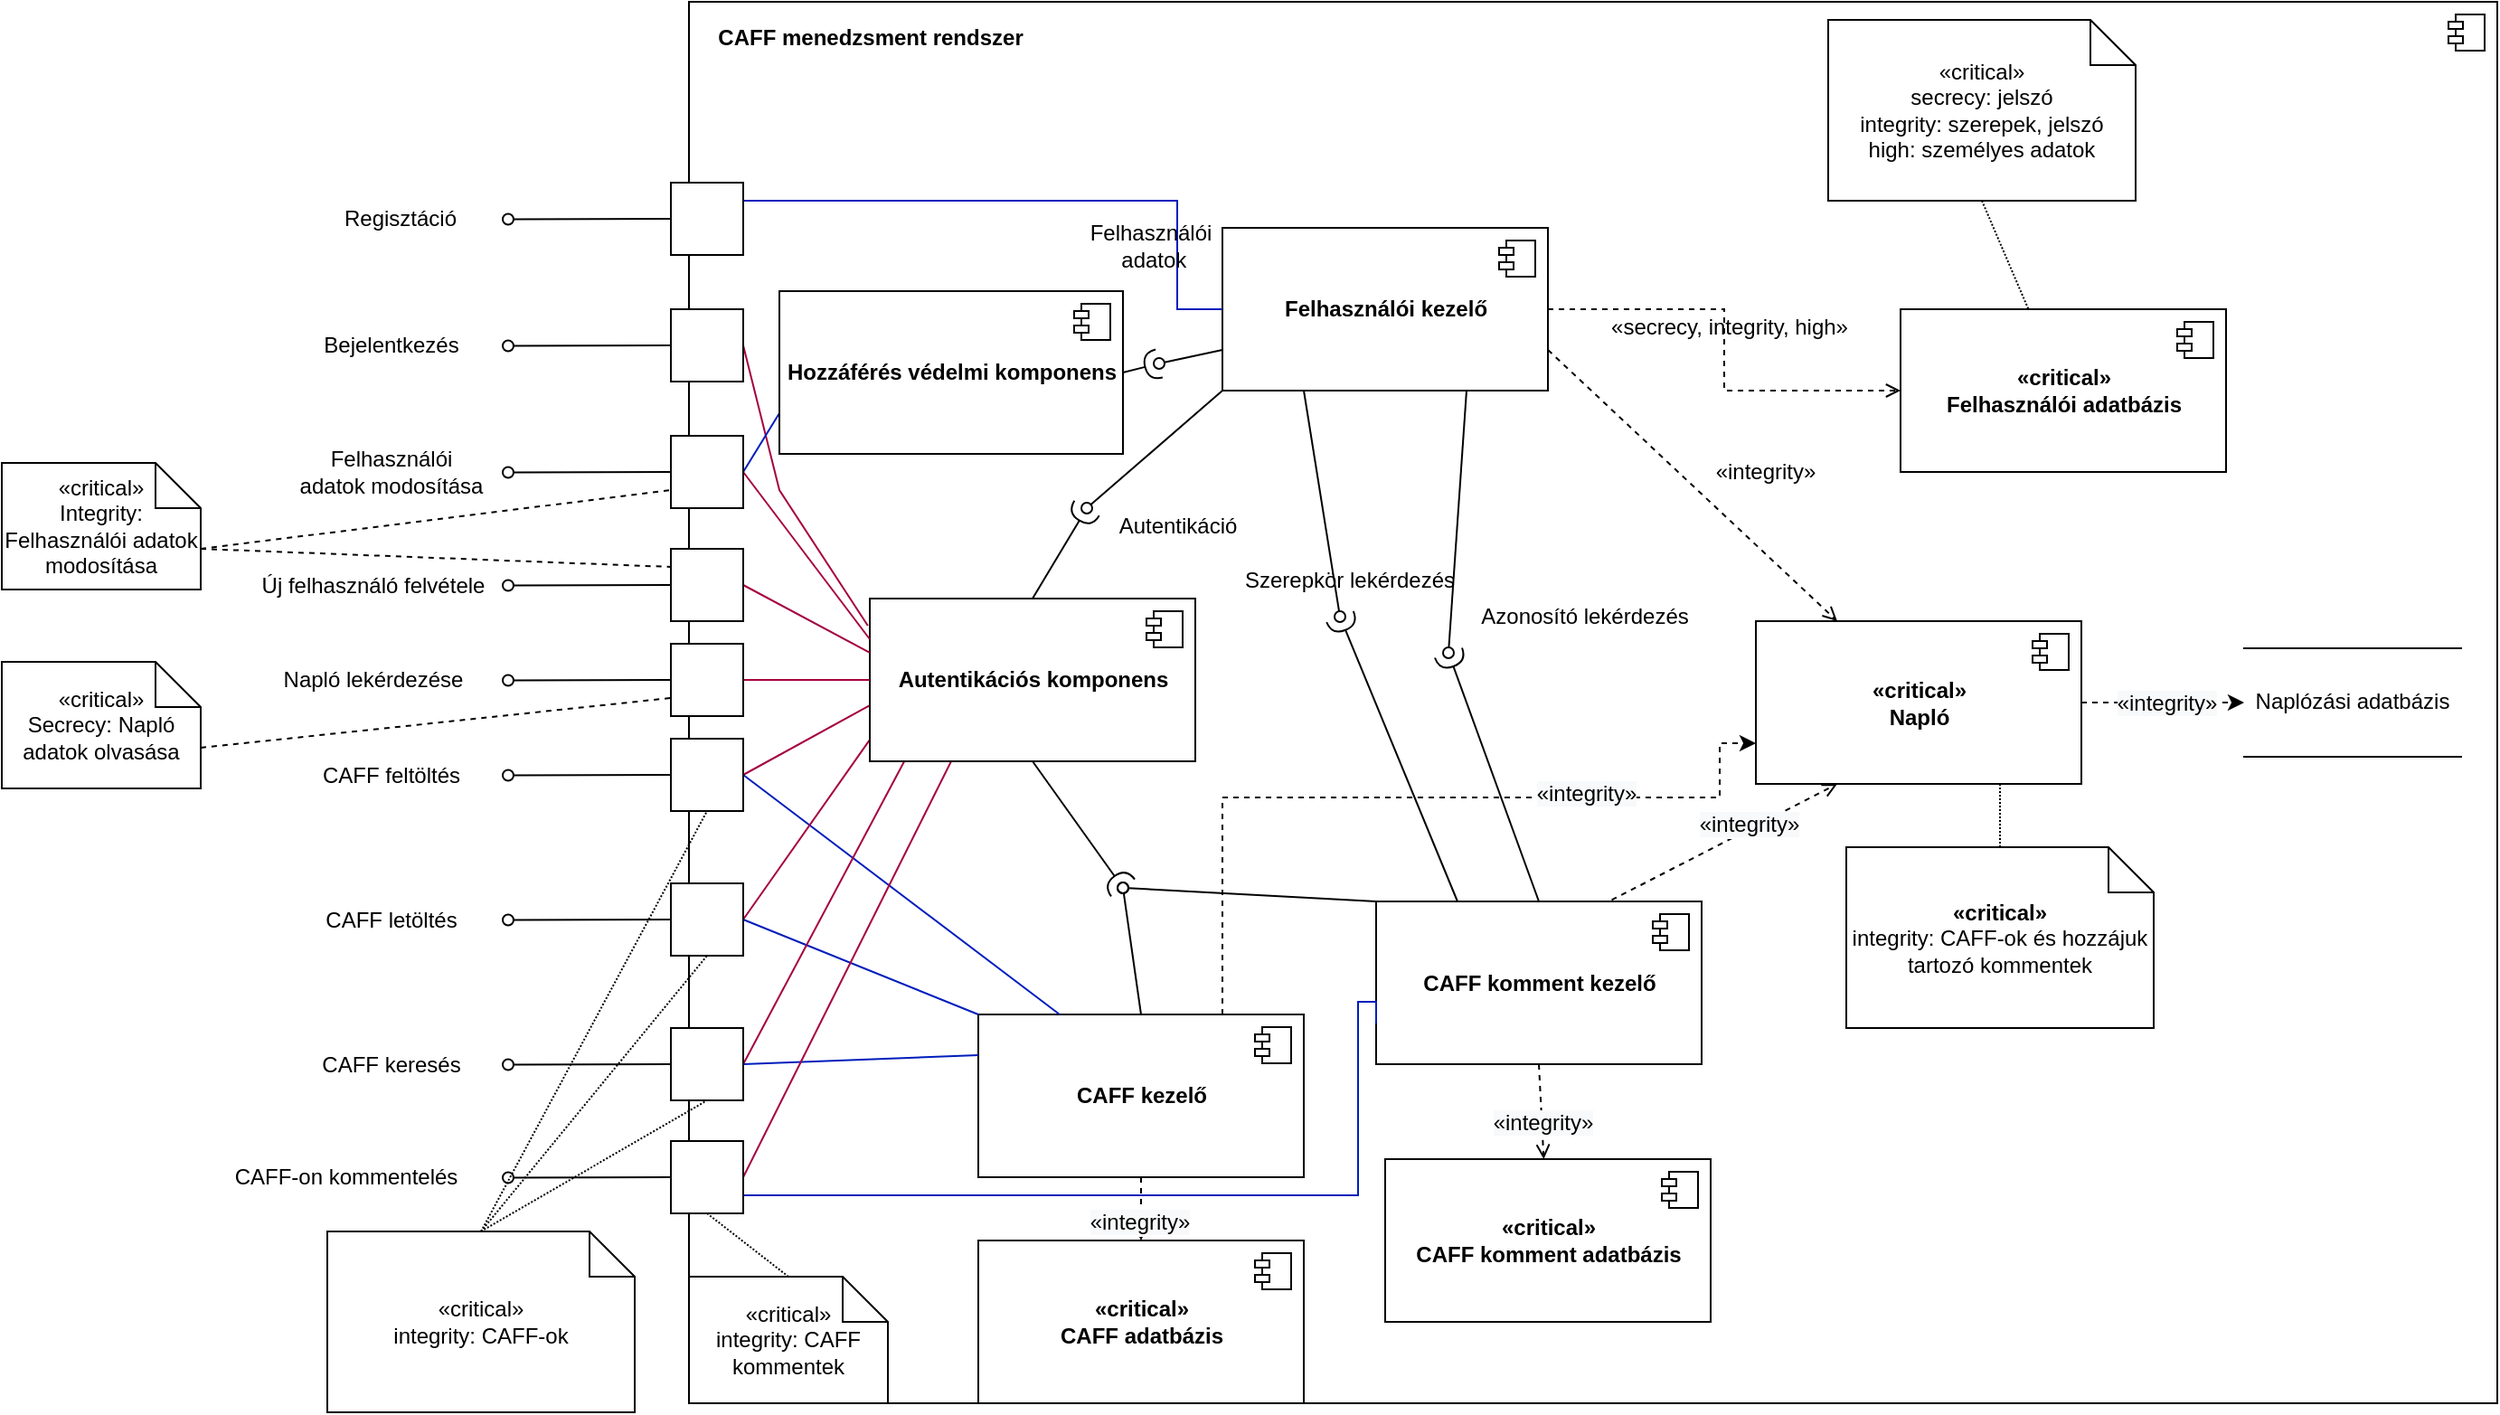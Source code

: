 <mxfile version="15.4.0" type="device"><diagram id="pZsBLCLocK1X_sweAYKc" name="Page-1"><mxGraphModel dx="2521" dy="967" grid="1" gridSize="10" guides="1" tooltips="1" connect="1" arrows="1" fold="1" page="1" pageScale="1" pageWidth="850" pageHeight="1100" math="0" shadow="0"><root><mxCell id="0"/><mxCell id="1" parent="0"/><mxCell id="NrTcaysrjlNpQXRKOURs-41" value="" style="html=1;dropTarget=0;" parent="1" vertex="1"><mxGeometry x="40" y="20" width="1000" height="775" as="geometry"/></mxCell><mxCell id="NrTcaysrjlNpQXRKOURs-42" value="" style="shape=module;jettyWidth=8;jettyHeight=4;" parent="NrTcaysrjlNpQXRKOURs-41" vertex="1"><mxGeometry x="1" width="20" height="20" relative="1" as="geometry"><mxPoint x="-27" y="7" as="offset"/></mxGeometry></mxCell><mxCell id="NrTcaysrjlNpQXRKOURs-6" style="edgeStyle=orthogonalEdgeStyle;rounded=0;orthogonalLoop=1;jettySize=auto;html=1;exitX=1;exitY=0.5;exitDx=0;exitDy=0;entryX=0;entryY=0.5;entryDx=0;entryDy=0;dashed=1;endArrow=open;endFill=0;" parent="1" source="NrTcaysrjlNpQXRKOURs-2" target="NrTcaysrjlNpQXRKOURs-4" edge="1"><mxGeometry relative="1" as="geometry"/></mxCell><mxCell id="NrTcaysrjlNpQXRKOURs-26" style="edgeStyle=none;rounded=0;orthogonalLoop=1;jettySize=auto;html=1;exitX=0.25;exitY=1;exitDx=0;exitDy=0;endArrow=oval;endFill=0;" parent="1" source="NrTcaysrjlNpQXRKOURs-2" edge="1"><mxGeometry relative="1" as="geometry"><mxPoint x="400" y="360" as="targetPoint"/></mxGeometry></mxCell><mxCell id="NrTcaysrjlNpQXRKOURs-40" style="rounded=0;orthogonalLoop=1;jettySize=auto;html=1;exitX=1;exitY=0.75;exitDx=0;exitDy=0;entryX=0.25;entryY=0;entryDx=0;entryDy=0;dashed=1;endArrow=open;endFill=0;" parent="1" source="NrTcaysrjlNpQXRKOURs-2" target="NrTcaysrjlNpQXRKOURs-36" edge="1"><mxGeometry relative="1" as="geometry"/></mxCell><mxCell id="Tk2D0aVjeAtsfoE6kwWy-13" style="edgeStyle=none;rounded=0;orthogonalLoop=1;jettySize=auto;html=1;exitX=0;exitY=1;exitDx=0;exitDy=0;endArrow=oval;endFill=0;strokeWidth=1;" parent="1" source="NrTcaysrjlNpQXRKOURs-2" edge="1"><mxGeometry relative="1" as="geometry"><mxPoint x="260" y="300" as="targetPoint"/></mxGeometry></mxCell><mxCell id="NrTcaysrjlNpQXRKOURs-2" value="Felhasználói kezelő" style="html=1;dropTarget=0;fontStyle=1" parent="1" vertex="1"><mxGeometry x="335" y="145" width="180" height="90" as="geometry"/></mxCell><mxCell id="NrTcaysrjlNpQXRKOURs-3" value="" style="shape=module;jettyWidth=8;jettyHeight=4;" parent="NrTcaysrjlNpQXRKOURs-2" vertex="1"><mxGeometry x="1" width="20" height="20" relative="1" as="geometry"><mxPoint x="-27" y="7" as="offset"/></mxGeometry></mxCell><mxCell id="NrTcaysrjlNpQXRKOURs-4" value="«critical»&lt;br&gt;Felhasználói&amp;nbsp;adatbázis" style="html=1;dropTarget=0;fontStyle=1" parent="1" vertex="1"><mxGeometry x="710" y="190" width="180" height="90" as="geometry"/></mxCell><mxCell id="NrTcaysrjlNpQXRKOURs-5" value="" style="shape=module;jettyWidth=8;jettyHeight=4;" parent="NrTcaysrjlNpQXRKOURs-4" vertex="1"><mxGeometry x="1" width="20" height="20" relative="1" as="geometry"><mxPoint x="-27" y="7" as="offset"/></mxGeometry></mxCell><mxCell id="NrTcaysrjlNpQXRKOURs-19" style="edgeStyle=none;rounded=0;orthogonalLoop=1;jettySize=auto;html=1;exitX=0.5;exitY=1;exitDx=0;exitDy=0;entryX=0.5;entryY=0;entryDx=0;entryDy=0;dashed=1;endArrow=open;endFill=0;" parent="1" source="NrTcaysrjlNpQXRKOURs-10" target="NrTcaysrjlNpQXRKOURs-14" edge="1"><mxGeometry relative="1" as="geometry"/></mxCell><mxCell id="NrTcaysrjlNpQXRKOURs-90" value="&lt;span style=&quot;font-size: 12px ; background-color: rgb(248 , 249 , 250)&quot;&gt;«integrity»&lt;/span&gt;" style="edgeLabel;html=1;align=center;verticalAlign=middle;resizable=0;points=[];" parent="NrTcaysrjlNpQXRKOURs-19" vertex="1" connectable="0"><mxGeometry x="0.429" y="-1" relative="1" as="geometry"><mxPoint as="offset"/></mxGeometry></mxCell><mxCell id="Tk2D0aVjeAtsfoE6kwWy-15" style="edgeStyle=none;rounded=0;orthogonalLoop=1;jettySize=auto;html=1;exitX=0.5;exitY=0;exitDx=0;exitDy=0;endArrow=oval;endFill=0;strokeColor=#000000;strokeWidth=1;" parent="1" source="NrTcaysrjlNpQXRKOURs-10" edge="1"><mxGeometry relative="1" as="geometry"><mxPoint x="280" y="510" as="targetPoint"/></mxGeometry></mxCell><mxCell id="fxlTzHe0JrftVzN2jsVS-10" style="edgeStyle=orthogonalEdgeStyle;rounded=0;orthogonalLoop=1;jettySize=auto;html=1;exitX=0.75;exitY=0;exitDx=0;exitDy=0;entryX=0;entryY=0.75;entryDx=0;entryDy=0;endArrow=classic;endFill=1;dashed=1;" edge="1" parent="1" source="NrTcaysrjlNpQXRKOURs-10" target="NrTcaysrjlNpQXRKOURs-36"><mxGeometry relative="1" as="geometry"><Array as="points"><mxPoint x="335" y="460"/><mxPoint x="610" y="460"/><mxPoint x="610" y="430"/></Array></mxGeometry></mxCell><mxCell id="fxlTzHe0JrftVzN2jsVS-11" value="&lt;span style=&quot;font-size: 12px ; background-color: rgb(248 , 249 , 250)&quot;&gt;«integrity»&lt;/span&gt;" style="edgeLabel;html=1;align=center;verticalAlign=middle;resizable=0;points=[];" vertex="1" connectable="0" parent="fxlTzHe0JrftVzN2jsVS-10"><mxGeometry x="0.443" y="2" relative="1" as="geometry"><mxPoint as="offset"/></mxGeometry></mxCell><mxCell id="NrTcaysrjlNpQXRKOURs-10" value="CAFF kezelő" style="html=1;dropTarget=0;fontStyle=1" parent="1" vertex="1"><mxGeometry x="200" y="580" width="180" height="90" as="geometry"/></mxCell><mxCell id="NrTcaysrjlNpQXRKOURs-11" value="" style="shape=module;jettyWidth=8;jettyHeight=4;" parent="NrTcaysrjlNpQXRKOURs-10" vertex="1"><mxGeometry x="1" width="20" height="20" relative="1" as="geometry"><mxPoint x="-27" y="7" as="offset"/></mxGeometry></mxCell><mxCell id="NrTcaysrjlNpQXRKOURs-18" style="edgeStyle=none;rounded=0;orthogonalLoop=1;jettySize=auto;html=1;exitX=0.5;exitY=1;exitDx=0;exitDy=0;dashed=1;endArrow=open;endFill=0;" parent="1" source="NrTcaysrjlNpQXRKOURs-12" target="NrTcaysrjlNpQXRKOURs-16" edge="1"><mxGeometry relative="1" as="geometry"/></mxCell><mxCell id="NrTcaysrjlNpQXRKOURs-89" value="&lt;span style=&quot;font-size: 12px ; background-color: rgb(248 , 249 , 250)&quot;&gt;«integrity»&lt;/span&gt;" style="edgeLabel;html=1;align=center;verticalAlign=middle;resizable=0;points=[];" parent="NrTcaysrjlNpQXRKOURs-18" vertex="1" connectable="0"><mxGeometry x="0.376" y="2" relative="1" as="geometry"><mxPoint x="-2" y="-4" as="offset"/></mxGeometry></mxCell><mxCell id="NrTcaysrjlNpQXRKOURs-31" style="edgeStyle=none;rounded=0;orthogonalLoop=1;jettySize=auto;html=1;exitX=0.25;exitY=0;exitDx=0;exitDy=0;endArrow=halfCircle;endFill=0;" parent="1" source="NrTcaysrjlNpQXRKOURs-12" edge="1"><mxGeometry relative="1" as="geometry"><mxPoint x="400" y="360" as="targetPoint"/></mxGeometry></mxCell><mxCell id="NrTcaysrjlNpQXRKOURs-35" style="edgeStyle=none;rounded=0;orthogonalLoop=1;jettySize=auto;html=1;exitX=0.5;exitY=0;exitDx=0;exitDy=0;endArrow=halfCircle;endFill=0;" parent="1" source="NrTcaysrjlNpQXRKOURs-12" edge="1"><mxGeometry relative="1" as="geometry"><mxPoint x="460.0" y="380" as="targetPoint"/></mxGeometry></mxCell><mxCell id="NrTcaysrjlNpQXRKOURs-38" style="edgeStyle=none;rounded=0;orthogonalLoop=1;jettySize=auto;html=1;exitX=0.694;exitY=0.022;exitDx=0;exitDy=0;entryX=0.25;entryY=1;entryDx=0;entryDy=0;dashed=1;endArrow=open;endFill=0;exitPerimeter=0;" parent="1" source="NrTcaysrjlNpQXRKOURs-12" target="NrTcaysrjlNpQXRKOURs-36" edge="1"><mxGeometry relative="1" as="geometry"/></mxCell><mxCell id="NrTcaysrjlNpQXRKOURs-88" value="&lt;span style=&quot;font-size: 12px ; background-color: rgb(248 , 249 , 250)&quot;&gt;«integrity»&lt;/span&gt;" style="edgeLabel;html=1;align=center;verticalAlign=middle;resizable=0;points=[];" parent="NrTcaysrjlNpQXRKOURs-38" vertex="1" connectable="0"><mxGeometry x="0.267" y="3" relative="1" as="geometry"><mxPoint as="offset"/></mxGeometry></mxCell><mxCell id="Tk2D0aVjeAtsfoE6kwWy-16" style="edgeStyle=none;rounded=0;orthogonalLoop=1;jettySize=auto;html=1;exitX=0;exitY=0;exitDx=0;exitDy=0;endArrow=oval;endFill=0;strokeColor=#000000;strokeWidth=1;" parent="1" source="NrTcaysrjlNpQXRKOURs-12" edge="1"><mxGeometry relative="1" as="geometry"><mxPoint x="280" y="510" as="targetPoint"/></mxGeometry></mxCell><mxCell id="NrTcaysrjlNpQXRKOURs-12" value="CAFF komment kezelő" style="html=1;dropTarget=0;fontStyle=1" parent="1" vertex="1"><mxGeometry x="420" y="517.5" width="180" height="90" as="geometry"/></mxCell><mxCell id="NrTcaysrjlNpQXRKOURs-13" value="" style="shape=module;jettyWidth=8;jettyHeight=4;" parent="NrTcaysrjlNpQXRKOURs-12" vertex="1"><mxGeometry x="1" width="20" height="20" relative="1" as="geometry"><mxPoint x="-27" y="7" as="offset"/></mxGeometry></mxCell><mxCell id="NrTcaysrjlNpQXRKOURs-14" value="«critical»&lt;br&gt;CAFF adatbázis" style="html=1;dropTarget=0;fontStyle=1" parent="1" vertex="1"><mxGeometry x="200" y="705" width="180" height="90" as="geometry"/></mxCell><mxCell id="NrTcaysrjlNpQXRKOURs-15" value="" style="shape=module;jettyWidth=8;jettyHeight=4;" parent="NrTcaysrjlNpQXRKOURs-14" vertex="1"><mxGeometry x="1" width="20" height="20" relative="1" as="geometry"><mxPoint x="-27" y="7" as="offset"/></mxGeometry></mxCell><mxCell id="NrTcaysrjlNpQXRKOURs-16" value="«critical»&lt;br&gt;CAFF komment adatbázis" style="html=1;dropTarget=0;fontStyle=1" parent="1" vertex="1"><mxGeometry x="425" y="660" width="180" height="90" as="geometry"/></mxCell><mxCell id="NrTcaysrjlNpQXRKOURs-17" value="" style="shape=module;jettyWidth=8;jettyHeight=4;" parent="NrTcaysrjlNpQXRKOURs-16" vertex="1"><mxGeometry x="1" width="20" height="20" relative="1" as="geometry"><mxPoint x="-27" y="7" as="offset"/></mxGeometry></mxCell><mxCell id="NrTcaysrjlNpQXRKOURs-20" value="" style="rounded=0;orthogonalLoop=1;jettySize=auto;html=1;endArrow=oval;endFill=0;sketch=0;sourcePerimeterSpacing=0;targetPerimeterSpacing=0;exitX=0.75;exitY=1;exitDx=0;exitDy=0;" parent="1" source="NrTcaysrjlNpQXRKOURs-2" edge="1"><mxGeometry relative="1" as="geometry"><mxPoint x="400" y="515" as="sourcePoint"/><mxPoint x="460" y="380" as="targetPoint"/></mxGeometry></mxCell><mxCell id="NrTcaysrjlNpQXRKOURs-25" value="Azonosító lekérdezés" style="text;html=1;align=center;verticalAlign=middle;resizable=0;points=[];autosize=1;strokeColor=none;fillColor=none;" parent="1" vertex="1"><mxGeometry x="470" y="350" width="130" height="20" as="geometry"/></mxCell><mxCell id="NrTcaysrjlNpQXRKOURs-32" value="Szerepkör lekérdezés" style="text;html=1;align=center;verticalAlign=middle;resizable=0;points=[];autosize=1;strokeColor=none;fillColor=none;" parent="1" vertex="1"><mxGeometry x="340" y="330" width="130" height="20" as="geometry"/></mxCell><mxCell id="4KJ4XIJWNhcKA3wz_Uq_-1" style="edgeStyle=none;rounded=0;orthogonalLoop=1;jettySize=auto;html=1;exitX=1;exitY=0.5;exitDx=0;exitDy=0;dashed=1;" parent="1" source="NrTcaysrjlNpQXRKOURs-36" target="4KJ4XIJWNhcKA3wz_Uq_-2" edge="1"><mxGeometry relative="1" as="geometry"><mxPoint x="940" y="404.667" as="targetPoint"/></mxGeometry></mxCell><mxCell id="4KJ4XIJWNhcKA3wz_Uq_-4" value="&lt;span style=&quot;font-size: 12px ; background-color: rgb(248 , 249 , 250)&quot;&gt;«integrity»&lt;/span&gt;" style="edgeLabel;html=1;align=center;verticalAlign=middle;resizable=0;points=[];" parent="4KJ4XIJWNhcKA3wz_Uq_-1" vertex="1" connectable="0"><mxGeometry x="0.375" y="-3" relative="1" as="geometry"><mxPoint x="-15" y="-3" as="offset"/></mxGeometry></mxCell><mxCell id="NrTcaysrjlNpQXRKOURs-36" value="«critical»&lt;br&gt;Napló" style="html=1;dropTarget=0;fontStyle=1" parent="1" vertex="1"><mxGeometry x="630" y="362.5" width="180" height="90" as="geometry"/></mxCell><mxCell id="NrTcaysrjlNpQXRKOURs-37" value="" style="shape=module;jettyWidth=8;jettyHeight=4;" parent="NrTcaysrjlNpQXRKOURs-36" vertex="1"><mxGeometry x="1" width="20" height="20" relative="1" as="geometry"><mxPoint x="-27" y="7" as="offset"/></mxGeometry></mxCell><mxCell id="NrTcaysrjlNpQXRKOURs-43" value="&lt;b&gt;CAFF menedzsment rendszer&lt;/b&gt;" style="text;html=1;align=center;verticalAlign=middle;resizable=0;points=[];autosize=1;strokeColor=none;fillColor=none;" parent="1" vertex="1"><mxGeometry x="50" y="30" width="180" height="20" as="geometry"/></mxCell><mxCell id="NrTcaysrjlNpQXRKOURs-49" style="edgeStyle=none;rounded=0;orthogonalLoop=1;jettySize=auto;html=1;exitX=0;exitY=0.5;exitDx=0;exitDy=0;endArrow=oval;endFill=0;" parent="1" source="NrTcaysrjlNpQXRKOURs-46" edge="1"><mxGeometry relative="1" as="geometry"><mxPoint x="-60" y="140.235" as="targetPoint"/></mxGeometry></mxCell><mxCell id="NrTcaysrjlNpQXRKOURs-70" style="edgeStyle=orthogonalEdgeStyle;rounded=0;orthogonalLoop=1;jettySize=auto;html=1;exitX=1;exitY=0.5;exitDx=0;exitDy=0;entryX=0;entryY=0.5;entryDx=0;entryDy=0;endArrow=none;endFill=0;fillColor=#0050ef;strokeColor=#001DBC;" parent="1" source="NrTcaysrjlNpQXRKOURs-46" target="NrTcaysrjlNpQXRKOURs-2" edge="1"><mxGeometry relative="1" as="geometry"><Array as="points"><mxPoint x="70" y="130"/><mxPoint x="310" y="130"/><mxPoint x="310" y="190"/></Array></mxGeometry></mxCell><mxCell id="NrTcaysrjlNpQXRKOURs-46" value="" style="whiteSpace=wrap;html=1;aspect=fixed;" parent="1" vertex="1"><mxGeometry x="30" y="120" width="40" height="40" as="geometry"/></mxCell><mxCell id="NrTcaysrjlNpQXRKOURs-50" style="edgeStyle=none;rounded=0;orthogonalLoop=1;jettySize=auto;html=1;exitX=0;exitY=0.5;exitDx=0;exitDy=0;endArrow=oval;endFill=0;" parent="1" source="NrTcaysrjlNpQXRKOURs-51" edge="1"><mxGeometry relative="1" as="geometry"><mxPoint x="-60" y="210.235" as="targetPoint"/></mxGeometry></mxCell><mxCell id="Tk2D0aVjeAtsfoE6kwWy-4" style="edgeStyle=none;rounded=0;orthogonalLoop=1;jettySize=auto;html=1;exitX=1;exitY=0.5;exitDx=0;exitDy=0;entryX=-0.006;entryY=0.167;entryDx=0;entryDy=0;endArrow=none;endFill=0;fillColor=#d80073;strokeColor=#A50040;strokeWidth=1;entryPerimeter=0;" parent="1" source="NrTcaysrjlNpQXRKOURs-51" target="Tk2D0aVjeAtsfoE6kwWy-1" edge="1"><mxGeometry relative="1" as="geometry"><Array as="points"><mxPoint x="90" y="290"/></Array></mxGeometry></mxCell><mxCell id="NrTcaysrjlNpQXRKOURs-51" value="" style="whiteSpace=wrap;html=1;aspect=fixed;" parent="1" vertex="1"><mxGeometry x="30" y="190" width="40" height="40" as="geometry"/></mxCell><mxCell id="NrTcaysrjlNpQXRKOURs-52" style="edgeStyle=none;rounded=0;orthogonalLoop=1;jettySize=auto;html=1;exitX=0;exitY=0.5;exitDx=0;exitDy=0;endArrow=oval;endFill=0;" parent="1" source="NrTcaysrjlNpQXRKOURs-53" edge="1"><mxGeometry relative="1" as="geometry"><mxPoint x="-60" y="447.735" as="targetPoint"/></mxGeometry></mxCell><mxCell id="Tk2D0aVjeAtsfoE6kwWy-6" style="edgeStyle=none;rounded=0;orthogonalLoop=1;jettySize=auto;html=1;exitX=1;exitY=0.5;exitDx=0;exitDy=0;entryX=0;entryY=0.656;entryDx=0;entryDy=0;entryPerimeter=0;endArrow=none;endFill=0;fillColor=#d80073;strokeColor=#A50040;strokeWidth=1;" parent="1" source="NrTcaysrjlNpQXRKOURs-53" target="Tk2D0aVjeAtsfoE6kwWy-1" edge="1"><mxGeometry relative="1" as="geometry"/></mxCell><mxCell id="Tk2D0aVjeAtsfoE6kwWy-18" style="edgeStyle=none;rounded=0;orthogonalLoop=1;jettySize=auto;html=1;exitX=1;exitY=0.5;exitDx=0;exitDy=0;entryX=0.25;entryY=0;entryDx=0;entryDy=0;endArrow=none;endFill=0;strokeColor=#001DBC;strokeWidth=1;fillColor=#0050ef;" parent="1" source="NrTcaysrjlNpQXRKOURs-53" target="NrTcaysrjlNpQXRKOURs-10" edge="1"><mxGeometry relative="1" as="geometry"/></mxCell><mxCell id="NrTcaysrjlNpQXRKOURs-53" value="" style="whiteSpace=wrap;html=1;aspect=fixed;" parent="1" vertex="1"><mxGeometry x="30" y="427.5" width="40" height="40" as="geometry"/></mxCell><mxCell id="NrTcaysrjlNpQXRKOURs-54" style="edgeStyle=none;rounded=0;orthogonalLoop=1;jettySize=auto;html=1;exitX=0;exitY=0.5;exitDx=0;exitDy=0;endArrow=oval;endFill=0;" parent="1" source="NrTcaysrjlNpQXRKOURs-55" edge="1"><mxGeometry relative="1" as="geometry"><mxPoint x="-60" y="527.735" as="targetPoint"/></mxGeometry></mxCell><mxCell id="Tk2D0aVjeAtsfoE6kwWy-7" style="edgeStyle=none;rounded=0;orthogonalLoop=1;jettySize=auto;html=1;exitX=1;exitY=0.5;exitDx=0;exitDy=0;entryX=0;entryY=0.867;entryDx=0;entryDy=0;entryPerimeter=0;endArrow=none;endFill=0;fillColor=#d80073;strokeColor=#A50040;strokeWidth=1;" parent="1" source="NrTcaysrjlNpQXRKOURs-55" target="Tk2D0aVjeAtsfoE6kwWy-1" edge="1"><mxGeometry relative="1" as="geometry"/></mxCell><mxCell id="Tk2D0aVjeAtsfoE6kwWy-19" style="edgeStyle=none;rounded=0;orthogonalLoop=1;jettySize=auto;html=1;exitX=1;exitY=0.5;exitDx=0;exitDy=0;entryX=0;entryY=0;entryDx=0;entryDy=0;endArrow=none;endFill=0;strokeColor=#001DBC;strokeWidth=1;fillColor=#0050ef;" parent="1" source="NrTcaysrjlNpQXRKOURs-55" target="NrTcaysrjlNpQXRKOURs-10" edge="1"><mxGeometry relative="1" as="geometry"/></mxCell><mxCell id="NrTcaysrjlNpQXRKOURs-55" value="" style="whiteSpace=wrap;html=1;aspect=fixed;" parent="1" vertex="1"><mxGeometry x="30" y="507.5" width="40" height="40" as="geometry"/></mxCell><mxCell id="NrTcaysrjlNpQXRKOURs-56" style="edgeStyle=none;rounded=0;orthogonalLoop=1;jettySize=auto;html=1;exitX=0;exitY=0.5;exitDx=0;exitDy=0;endArrow=oval;endFill=0;" parent="1" source="NrTcaysrjlNpQXRKOURs-57" edge="1"><mxGeometry relative="1" as="geometry"><mxPoint x="-60" y="607.735" as="targetPoint"/></mxGeometry></mxCell><mxCell id="Tk2D0aVjeAtsfoE6kwWy-8" style="edgeStyle=none;rounded=0;orthogonalLoop=1;jettySize=auto;html=1;exitX=1;exitY=0.5;exitDx=0;exitDy=0;entryX=0.106;entryY=1;entryDx=0;entryDy=0;entryPerimeter=0;endArrow=none;endFill=0;fillColor=#d80073;strokeColor=#A50040;strokeWidth=1;" parent="1" source="NrTcaysrjlNpQXRKOURs-57" target="Tk2D0aVjeAtsfoE6kwWy-1" edge="1"><mxGeometry relative="1" as="geometry"/></mxCell><mxCell id="Tk2D0aVjeAtsfoE6kwWy-20" style="edgeStyle=none;rounded=0;orthogonalLoop=1;jettySize=auto;html=1;exitX=1;exitY=0.5;exitDx=0;exitDy=0;entryX=0;entryY=0.25;entryDx=0;entryDy=0;endArrow=none;endFill=0;strokeColor=#001DBC;strokeWidth=1;fillColor=#0050ef;" parent="1" source="NrTcaysrjlNpQXRKOURs-57" target="NrTcaysrjlNpQXRKOURs-10" edge="1"><mxGeometry relative="1" as="geometry"/></mxCell><mxCell id="NrTcaysrjlNpQXRKOURs-57" value="" style="whiteSpace=wrap;html=1;aspect=fixed;" parent="1" vertex="1"><mxGeometry x="30" y="587.5" width="40" height="40" as="geometry"/></mxCell><mxCell id="NrTcaysrjlNpQXRKOURs-58" style="edgeStyle=none;rounded=0;orthogonalLoop=1;jettySize=auto;html=1;exitX=0;exitY=0.5;exitDx=0;exitDy=0;endArrow=oval;endFill=0;" parent="1" source="NrTcaysrjlNpQXRKOURs-59" edge="1"><mxGeometry relative="1" as="geometry"><mxPoint x="-60" y="670.235" as="targetPoint"/></mxGeometry></mxCell><mxCell id="Tk2D0aVjeAtsfoE6kwWy-9" style="edgeStyle=none;rounded=0;orthogonalLoop=1;jettySize=auto;html=1;exitX=1;exitY=0.5;exitDx=0;exitDy=0;entryX=0.25;entryY=1;entryDx=0;entryDy=0;endArrow=none;endFill=0;fillColor=#d80073;strokeColor=#A50040;strokeWidth=1;" parent="1" source="NrTcaysrjlNpQXRKOURs-59" target="Tk2D0aVjeAtsfoE6kwWy-1" edge="1"><mxGeometry relative="1" as="geometry"/></mxCell><mxCell id="fxlTzHe0JrftVzN2jsVS-9" style="edgeStyle=orthogonalEdgeStyle;rounded=0;orthogonalLoop=1;jettySize=auto;html=1;exitX=1;exitY=0.75;exitDx=0;exitDy=0;entryX=0;entryY=0.75;entryDx=0;entryDy=0;endArrow=none;endFill=0;fillColor=#0050ef;strokeColor=#001DBC;" edge="1" parent="1" source="NrTcaysrjlNpQXRKOURs-59" target="NrTcaysrjlNpQXRKOURs-12"><mxGeometry relative="1" as="geometry"><Array as="points"><mxPoint x="410" y="680"/><mxPoint x="410" y="573"/></Array></mxGeometry></mxCell><mxCell id="NrTcaysrjlNpQXRKOURs-59" value="" style="whiteSpace=wrap;html=1;aspect=fixed;" parent="1" vertex="1"><mxGeometry x="30" y="650" width="40" height="40" as="geometry"/></mxCell><mxCell id="NrTcaysrjlNpQXRKOURs-64" value="Regisztáció" style="text;html=1;align=center;verticalAlign=middle;resizable=0;points=[];autosize=1;strokeColor=none;fillColor=none;" parent="1" vertex="1"><mxGeometry x="-160" y="130" width="80" height="20" as="geometry"/></mxCell><mxCell id="NrTcaysrjlNpQXRKOURs-65" value="Bejelentkezés" style="text;html=1;align=center;verticalAlign=middle;resizable=0;points=[];autosize=1;strokeColor=none;fillColor=none;" parent="1" vertex="1"><mxGeometry x="-170" y="200" width="90" height="20" as="geometry"/></mxCell><mxCell id="NrTcaysrjlNpQXRKOURs-66" value="CAFF feltöltés" style="text;html=1;align=center;verticalAlign=middle;resizable=0;points=[];autosize=1;strokeColor=none;fillColor=none;" parent="1" vertex="1"><mxGeometry x="-170" y="437.5" width="90" height="20" as="geometry"/></mxCell><mxCell id="NrTcaysrjlNpQXRKOURs-67" value="CAFF letöltés" style="text;html=1;align=center;verticalAlign=middle;resizable=0;points=[];autosize=1;strokeColor=none;fillColor=none;" parent="1" vertex="1"><mxGeometry x="-170" y="517.5" width="90" height="20" as="geometry"/></mxCell><mxCell id="NrTcaysrjlNpQXRKOURs-68" value="CAFF keresés" style="text;html=1;align=center;verticalAlign=middle;resizable=0;points=[];autosize=1;strokeColor=none;fillColor=none;" parent="1" vertex="1"><mxGeometry x="-170" y="597.5" width="90" height="20" as="geometry"/></mxCell><mxCell id="NrTcaysrjlNpQXRKOURs-69" value="CAFF-on kommentelés" style="text;html=1;align=center;verticalAlign=middle;resizable=0;points=[];autosize=1;strokeColor=none;fillColor=none;" parent="1" vertex="1"><mxGeometry x="-220" y="660" width="140" height="20" as="geometry"/></mxCell><mxCell id="NrTcaysrjlNpQXRKOURs-80" style="rounded=0;orthogonalLoop=1;jettySize=auto;html=1;exitX=0.5;exitY=1;exitDx=0;exitDy=0;exitPerimeter=0;endArrow=none;endFill=0;dashed=1;dashPattern=1 1;" parent="1" source="NrTcaysrjlNpQXRKOURs-79" target="NrTcaysrjlNpQXRKOURs-4" edge="1"><mxGeometry relative="1" as="geometry"/></mxCell><mxCell id="NrTcaysrjlNpQXRKOURs-79" value="«critical»&lt;br&gt;secrecy: jelszó&lt;br&gt;integrity: szerepek, jelszó&lt;br&gt;&lt;div&gt;&lt;span&gt;high: személyes adatok&lt;/span&gt;&lt;/div&gt;" style="shape=note2;boundedLbl=1;whiteSpace=wrap;html=1;size=25;verticalAlign=middle;align=center;horizontal=1;labelPosition=center;verticalLabelPosition=middle;" parent="1" vertex="1"><mxGeometry x="670" y="30" width="170" height="100" as="geometry"/></mxCell><mxCell id="NrTcaysrjlNpQXRKOURs-81" value="&lt;span&gt;«secrecy, integrity, high»&lt;/span&gt;&lt;br&gt;" style="text;html=1;align=center;verticalAlign=middle;resizable=0;points=[];autosize=1;strokeColor=none;fillColor=none;" parent="1" vertex="1"><mxGeometry x="540" y="190" width="150" height="20" as="geometry"/></mxCell><mxCell id="NrTcaysrjlNpQXRKOURs-82" value="&lt;span&gt;«integrity»&lt;/span&gt;" style="text;html=1;align=center;verticalAlign=middle;resizable=0;points=[];autosize=1;strokeColor=none;fillColor=none;" parent="1" vertex="1"><mxGeometry x="600" y="270" width="70" height="20" as="geometry"/></mxCell><mxCell id="NrTcaysrjlNpQXRKOURs-92" style="edgeStyle=none;rounded=0;orthogonalLoop=1;jettySize=auto;html=1;exitX=0.5;exitY=0;exitDx=0;exitDy=0;exitPerimeter=0;entryX=0.75;entryY=1;entryDx=0;entryDy=0;dashed=1;dashPattern=1 1;endArrow=none;endFill=0;" parent="1" source="NrTcaysrjlNpQXRKOURs-91" target="NrTcaysrjlNpQXRKOURs-36" edge="1"><mxGeometry relative="1" as="geometry"/></mxCell><mxCell id="NrTcaysrjlNpQXRKOURs-91" value="&lt;b&gt;«critical»&lt;/b&gt;&lt;br&gt;integrity: CAFF-ok és hozzájuk tartozó kommentek" style="shape=note2;boundedLbl=1;whiteSpace=wrap;html=1;size=25;verticalAlign=middle;align=center;horizontal=1;labelPosition=center;verticalLabelPosition=middle;" parent="1" vertex="1"><mxGeometry x="680" y="487.5" width="170" height="100" as="geometry"/></mxCell><mxCell id="NrTcaysrjlNpQXRKOURs-94" style="edgeStyle=none;rounded=0;orthogonalLoop=1;jettySize=auto;html=1;exitX=0.5;exitY=0;exitDx=0;exitDy=0;exitPerimeter=0;entryX=0.5;entryY=1;entryDx=0;entryDy=0;dashed=1;dashPattern=1 1;endArrow=none;endFill=0;" parent="1" source="NrTcaysrjlNpQXRKOURs-93" target="NrTcaysrjlNpQXRKOURs-57" edge="1"><mxGeometry relative="1" as="geometry"/></mxCell><mxCell id="NrTcaysrjlNpQXRKOURs-95" style="edgeStyle=none;rounded=0;orthogonalLoop=1;jettySize=auto;html=1;exitX=0.5;exitY=0;exitDx=0;exitDy=0;exitPerimeter=0;entryX=0.5;entryY=1;entryDx=0;entryDy=0;dashed=1;dashPattern=1 1;endArrow=none;endFill=0;" parent="1" source="NrTcaysrjlNpQXRKOURs-93" target="NrTcaysrjlNpQXRKOURs-55" edge="1"><mxGeometry relative="1" as="geometry"/></mxCell><mxCell id="NrTcaysrjlNpQXRKOURs-96" style="edgeStyle=none;rounded=0;orthogonalLoop=1;jettySize=auto;html=1;exitX=0.5;exitY=0;exitDx=0;exitDy=0;exitPerimeter=0;entryX=0.5;entryY=1;entryDx=0;entryDy=0;dashed=1;dashPattern=1 1;endArrow=none;endFill=0;" parent="1" source="NrTcaysrjlNpQXRKOURs-93" target="NrTcaysrjlNpQXRKOURs-53" edge="1"><mxGeometry relative="1" as="geometry"/></mxCell><mxCell id="NrTcaysrjlNpQXRKOURs-93" value="«critical»&lt;br&gt;integrity: CAFF-ok" style="shape=note2;boundedLbl=1;whiteSpace=wrap;html=1;size=25;verticalAlign=middle;align=center;horizontal=1;labelPosition=center;verticalLabelPosition=middle;" parent="1" vertex="1"><mxGeometry x="-160" y="700" width="170" height="100" as="geometry"/></mxCell><mxCell id="NrTcaysrjlNpQXRKOURs-98" style="edgeStyle=none;rounded=0;orthogonalLoop=1;jettySize=auto;html=1;exitX=0.5;exitY=0;exitDx=0;exitDy=0;exitPerimeter=0;entryX=0.5;entryY=1;entryDx=0;entryDy=0;dashed=1;dashPattern=1 1;endArrow=none;endFill=0;" parent="1" source="NrTcaysrjlNpQXRKOURs-97" target="NrTcaysrjlNpQXRKOURs-59" edge="1"><mxGeometry relative="1" as="geometry"/></mxCell><mxCell id="NrTcaysrjlNpQXRKOURs-97" value="«critical»&lt;br&gt;integrity: CAFF kommentek" style="shape=note2;boundedLbl=1;whiteSpace=wrap;html=1;size=25;verticalAlign=middle;align=center;horizontal=1;labelPosition=center;verticalLabelPosition=middle;" parent="1" vertex="1"><mxGeometry x="40" y="725" width="110" height="70" as="geometry"/></mxCell><mxCell id="Tk2D0aVjeAtsfoE6kwWy-12" style="edgeStyle=none;rounded=0;orthogonalLoop=1;jettySize=auto;html=1;exitX=0.5;exitY=0;exitDx=0;exitDy=0;endArrow=halfCircle;endFill=0;strokeWidth=1;" parent="1" source="Tk2D0aVjeAtsfoE6kwWy-1" edge="1"><mxGeometry relative="1" as="geometry"><mxPoint x="260" y="300" as="targetPoint"/></mxGeometry></mxCell><mxCell id="Tk2D0aVjeAtsfoE6kwWy-17" style="edgeStyle=none;rounded=0;orthogonalLoop=1;jettySize=auto;html=1;exitX=0.5;exitY=1;exitDx=0;exitDy=0;endArrow=halfCircle;endFill=0;strokeColor=#000000;strokeWidth=1;" parent="1" source="Tk2D0aVjeAtsfoE6kwWy-1" edge="1"><mxGeometry relative="1" as="geometry"><mxPoint x="280" y="510" as="targetPoint"/></mxGeometry></mxCell><mxCell id="Tk2D0aVjeAtsfoE6kwWy-1" value="Autentikációs komponens" style="html=1;dropTarget=0;fontStyle=1" parent="1" vertex="1"><mxGeometry x="140" y="350" width="180" height="90" as="geometry"/></mxCell><mxCell id="Tk2D0aVjeAtsfoE6kwWy-2" value="" style="shape=module;jettyWidth=8;jettyHeight=4;" parent="Tk2D0aVjeAtsfoE6kwWy-1" vertex="1"><mxGeometry x="1" width="20" height="20" relative="1" as="geometry"><mxPoint x="-27" y="7" as="offset"/></mxGeometry></mxCell><mxCell id="Tk2D0aVjeAtsfoE6kwWy-14" value="Autentikáció" style="text;html=1;align=center;verticalAlign=middle;resizable=0;points=[];autosize=1;strokeColor=none;fillColor=none;" parent="1" vertex="1"><mxGeometry x="270" y="300" width="80" height="20" as="geometry"/></mxCell><mxCell id="Tk2D0aVjeAtsfoE6kwWy-27" style="edgeStyle=none;rounded=0;orthogonalLoop=1;jettySize=auto;html=1;exitX=1;exitY=0.5;exitDx=0;exitDy=0;entryX=0;entryY=0.25;entryDx=0;entryDy=0;endArrow=none;endFill=0;strokeColor=#A50040;strokeWidth=1;fillColor=#d80073;" parent="1" source="Tk2D0aVjeAtsfoE6kwWy-24" target="Tk2D0aVjeAtsfoE6kwWy-1" edge="1"><mxGeometry relative="1" as="geometry"/></mxCell><mxCell id="Tk2D0aVjeAtsfoE6kwWy-33" style="edgeStyle=none;rounded=0;orthogonalLoop=1;jettySize=auto;html=1;exitX=1;exitY=0.5;exitDx=0;exitDy=0;entryX=0;entryY=0.75;entryDx=0;entryDy=0;endArrow=none;endFill=0;strokeColor=#001DBC;strokeWidth=1;fillColor=#0050ef;" parent="1" source="Tk2D0aVjeAtsfoE6kwWy-24" target="Tk2D0aVjeAtsfoE6kwWy-31" edge="1"><mxGeometry relative="1" as="geometry"/></mxCell><mxCell id="Tk2D0aVjeAtsfoE6kwWy-24" value="" style="whiteSpace=wrap;html=1;aspect=fixed;" parent="1" vertex="1"><mxGeometry x="30" y="260" width="40" height="40" as="geometry"/></mxCell><mxCell id="Tk2D0aVjeAtsfoE6kwWy-25" style="edgeStyle=none;rounded=0;orthogonalLoop=1;jettySize=auto;html=1;exitX=0;exitY=0.5;exitDx=0;exitDy=0;endArrow=oval;endFill=0;" parent="1" source="Tk2D0aVjeAtsfoE6kwWy-24" edge="1"><mxGeometry relative="1" as="geometry"><mxPoint x="-60" y="280.235" as="targetPoint"/></mxGeometry></mxCell><mxCell id="Tk2D0aVjeAtsfoE6kwWy-26" value="Felhasználói&lt;br&gt;adatok&amp;nbsp;modosítása" style="text;html=1;align=center;verticalAlign=middle;resizable=0;points=[];autosize=1;strokeColor=none;fillColor=none;" parent="1" vertex="1"><mxGeometry x="-185" y="265" width="120" height="30" as="geometry"/></mxCell><mxCell id="Tk2D0aVjeAtsfoE6kwWy-35" style="edgeStyle=none;rounded=0;orthogonalLoop=1;jettySize=auto;html=1;exitX=1;exitY=0.5;exitDx=0;exitDy=0;endArrow=halfCircle;endFill=0;strokeColor=#000000;strokeWidth=1;" parent="1" source="Tk2D0aVjeAtsfoE6kwWy-31" edge="1"><mxGeometry relative="1" as="geometry"><mxPoint x="300" y="220" as="targetPoint"/></mxGeometry></mxCell><mxCell id="Tk2D0aVjeAtsfoE6kwWy-31" value="Hozzáférés védelmi komponens" style="html=1;dropTarget=0;fontStyle=1" parent="1" vertex="1"><mxGeometry x="90" y="180" width="190" height="90" as="geometry"/></mxCell><mxCell id="Tk2D0aVjeAtsfoE6kwWy-32" value="" style="shape=module;jettyWidth=8;jettyHeight=4;" parent="Tk2D0aVjeAtsfoE6kwWy-31" vertex="1"><mxGeometry x="1" width="20" height="20" relative="1" as="geometry"><mxPoint x="-27" y="7" as="offset"/></mxGeometry></mxCell><mxCell id="Tk2D0aVjeAtsfoE6kwWy-34" style="edgeStyle=none;rounded=0;orthogonalLoop=1;jettySize=auto;html=1;exitX=0;exitY=0.75;exitDx=0;exitDy=0;endArrow=oval;endFill=0;strokeWidth=1;" parent="1" source="NrTcaysrjlNpQXRKOURs-2" edge="1"><mxGeometry relative="1" as="geometry"><mxPoint x="300" y="220" as="targetPoint"/><mxPoint x="385" y="80" as="sourcePoint"/></mxGeometry></mxCell><mxCell id="Tk2D0aVjeAtsfoE6kwWy-36" value="Felhasználói&lt;br&gt;&amp;nbsp;adatok" style="text;html=1;align=center;verticalAlign=middle;resizable=0;points=[];autosize=1;strokeColor=none;fillColor=none;" parent="1" vertex="1"><mxGeometry x="255" y="140" width="80" height="30" as="geometry"/></mxCell><mxCell id="4KJ4XIJWNhcKA3wz_Uq_-2" value="Naplózási adatbázis" style="shape=partialRectangle;whiteSpace=wrap;html=1;left=0;right=0;fillColor=none;" parent="1" vertex="1"><mxGeometry x="900" y="377.497" width="120" height="60" as="geometry"/></mxCell><mxCell id="fxlTzHe0JrftVzN2jsVS-7" style="rounded=0;orthogonalLoop=1;jettySize=auto;html=1;exitX=1;exitY=0.5;exitDx=0;exitDy=0;endArrow=none;endFill=0;fillColor=#d80073;strokeColor=#A50040;entryX=0;entryY=0.333;entryDx=0;entryDy=0;entryPerimeter=0;" edge="1" parent="1" source="fxlTzHe0JrftVzN2jsVS-4" target="Tk2D0aVjeAtsfoE6kwWy-1"><mxGeometry relative="1" as="geometry"><mxPoint x="150" y="410" as="targetPoint"/></mxGeometry></mxCell><mxCell id="fxlTzHe0JrftVzN2jsVS-4" value="" style="whiteSpace=wrap;html=1;aspect=fixed;" vertex="1" parent="1"><mxGeometry x="30" y="322.5" width="40" height="40" as="geometry"/></mxCell><mxCell id="fxlTzHe0JrftVzN2jsVS-5" style="edgeStyle=none;rounded=0;orthogonalLoop=1;jettySize=auto;html=1;exitX=0;exitY=0.5;exitDx=0;exitDy=0;endArrow=oval;endFill=0;" edge="1" source="fxlTzHe0JrftVzN2jsVS-4" parent="1"><mxGeometry relative="1" as="geometry"><mxPoint x="-60" y="342.735" as="targetPoint"/></mxGeometry></mxCell><mxCell id="fxlTzHe0JrftVzN2jsVS-6" value="Új felhasználó felvétele" style="text;html=1;align=center;verticalAlign=middle;resizable=0;points=[];autosize=1;strokeColor=none;fillColor=none;" vertex="1" parent="1"><mxGeometry x="-205" y="332.5" width="140" height="20" as="geometry"/></mxCell><mxCell id="fxlTzHe0JrftVzN2jsVS-15" style="edgeStyle=orthogonalEdgeStyle;rounded=0;orthogonalLoop=1;jettySize=auto;html=1;exitX=1;exitY=0.5;exitDx=0;exitDy=0;entryX=0;entryY=0.5;entryDx=0;entryDy=0;endArrow=none;endFill=0;fillColor=#d80073;strokeColor=#A50040;" edge="1" parent="1" source="fxlTzHe0JrftVzN2jsVS-12" target="Tk2D0aVjeAtsfoE6kwWy-1"><mxGeometry relative="1" as="geometry"/></mxCell><mxCell id="fxlTzHe0JrftVzN2jsVS-12" value="" style="whiteSpace=wrap;html=1;aspect=fixed;" vertex="1" parent="1"><mxGeometry x="30" y="375" width="40" height="40" as="geometry"/></mxCell><mxCell id="fxlTzHe0JrftVzN2jsVS-13" style="edgeStyle=none;rounded=0;orthogonalLoop=1;jettySize=auto;html=1;exitX=0;exitY=0.5;exitDx=0;exitDy=0;endArrow=oval;endFill=0;" edge="1" source="fxlTzHe0JrftVzN2jsVS-12" parent="1"><mxGeometry relative="1" as="geometry"><mxPoint x="-60" y="395.235" as="targetPoint"/></mxGeometry></mxCell><mxCell id="fxlTzHe0JrftVzN2jsVS-14" value="Napló lekérdezése" style="text;html=1;align=center;verticalAlign=middle;resizable=0;points=[];autosize=1;strokeColor=none;fillColor=none;" vertex="1" parent="1"><mxGeometry x="-190" y="385" width="110" height="20" as="geometry"/></mxCell><mxCell id="fxlTzHe0JrftVzN2jsVS-17" style="rounded=0;orthogonalLoop=1;jettySize=auto;html=1;exitX=0;exitY=0;exitDx=110;exitDy=47.5;exitPerimeter=0;entryX=0;entryY=0.75;entryDx=0;entryDy=0;endArrow=none;endFill=0;dashed=1;" edge="1" parent="1" source="fxlTzHe0JrftVzN2jsVS-16" target="Tk2D0aVjeAtsfoE6kwWy-24"><mxGeometry relative="1" as="geometry"/></mxCell><mxCell id="fxlTzHe0JrftVzN2jsVS-18" style="edgeStyle=none;rounded=0;orthogonalLoop=1;jettySize=auto;html=1;exitX=0;exitY=0;exitDx=110;exitDy=47.5;exitPerimeter=0;entryX=0;entryY=0.25;entryDx=0;entryDy=0;dashed=1;endArrow=none;endFill=0;" edge="1" parent="1" source="fxlTzHe0JrftVzN2jsVS-16" target="fxlTzHe0JrftVzN2jsVS-4"><mxGeometry relative="1" as="geometry"/></mxCell><mxCell id="fxlTzHe0JrftVzN2jsVS-16" value="«critical»&lt;br&gt;Integrity: Felhasználói adatok modosítása" style="shape=note2;boundedLbl=1;whiteSpace=wrap;html=1;size=25;verticalAlign=middle;align=center;horizontal=1;labelPosition=center;verticalLabelPosition=middle;" vertex="1" parent="1"><mxGeometry x="-340" y="275" width="110" height="70" as="geometry"/></mxCell><mxCell id="fxlTzHe0JrftVzN2jsVS-20" style="edgeStyle=none;rounded=0;orthogonalLoop=1;jettySize=auto;html=1;exitX=0;exitY=0;exitDx=110;exitDy=47.5;exitPerimeter=0;entryX=0;entryY=0.75;entryDx=0;entryDy=0;dashed=1;endArrow=none;endFill=0;" edge="1" parent="1" source="fxlTzHe0JrftVzN2jsVS-19" target="fxlTzHe0JrftVzN2jsVS-12"><mxGeometry relative="1" as="geometry"/></mxCell><mxCell id="fxlTzHe0JrftVzN2jsVS-19" value="«critical»&lt;br&gt;Secrecy: Napló adatok olvasása" style="shape=note2;boundedLbl=1;whiteSpace=wrap;html=1;size=25;verticalAlign=middle;align=center;horizontal=1;labelPosition=center;verticalLabelPosition=middle;" vertex="1" parent="1"><mxGeometry x="-340" y="385" width="110" height="70" as="geometry"/></mxCell></root></mxGraphModel></diagram></mxfile>